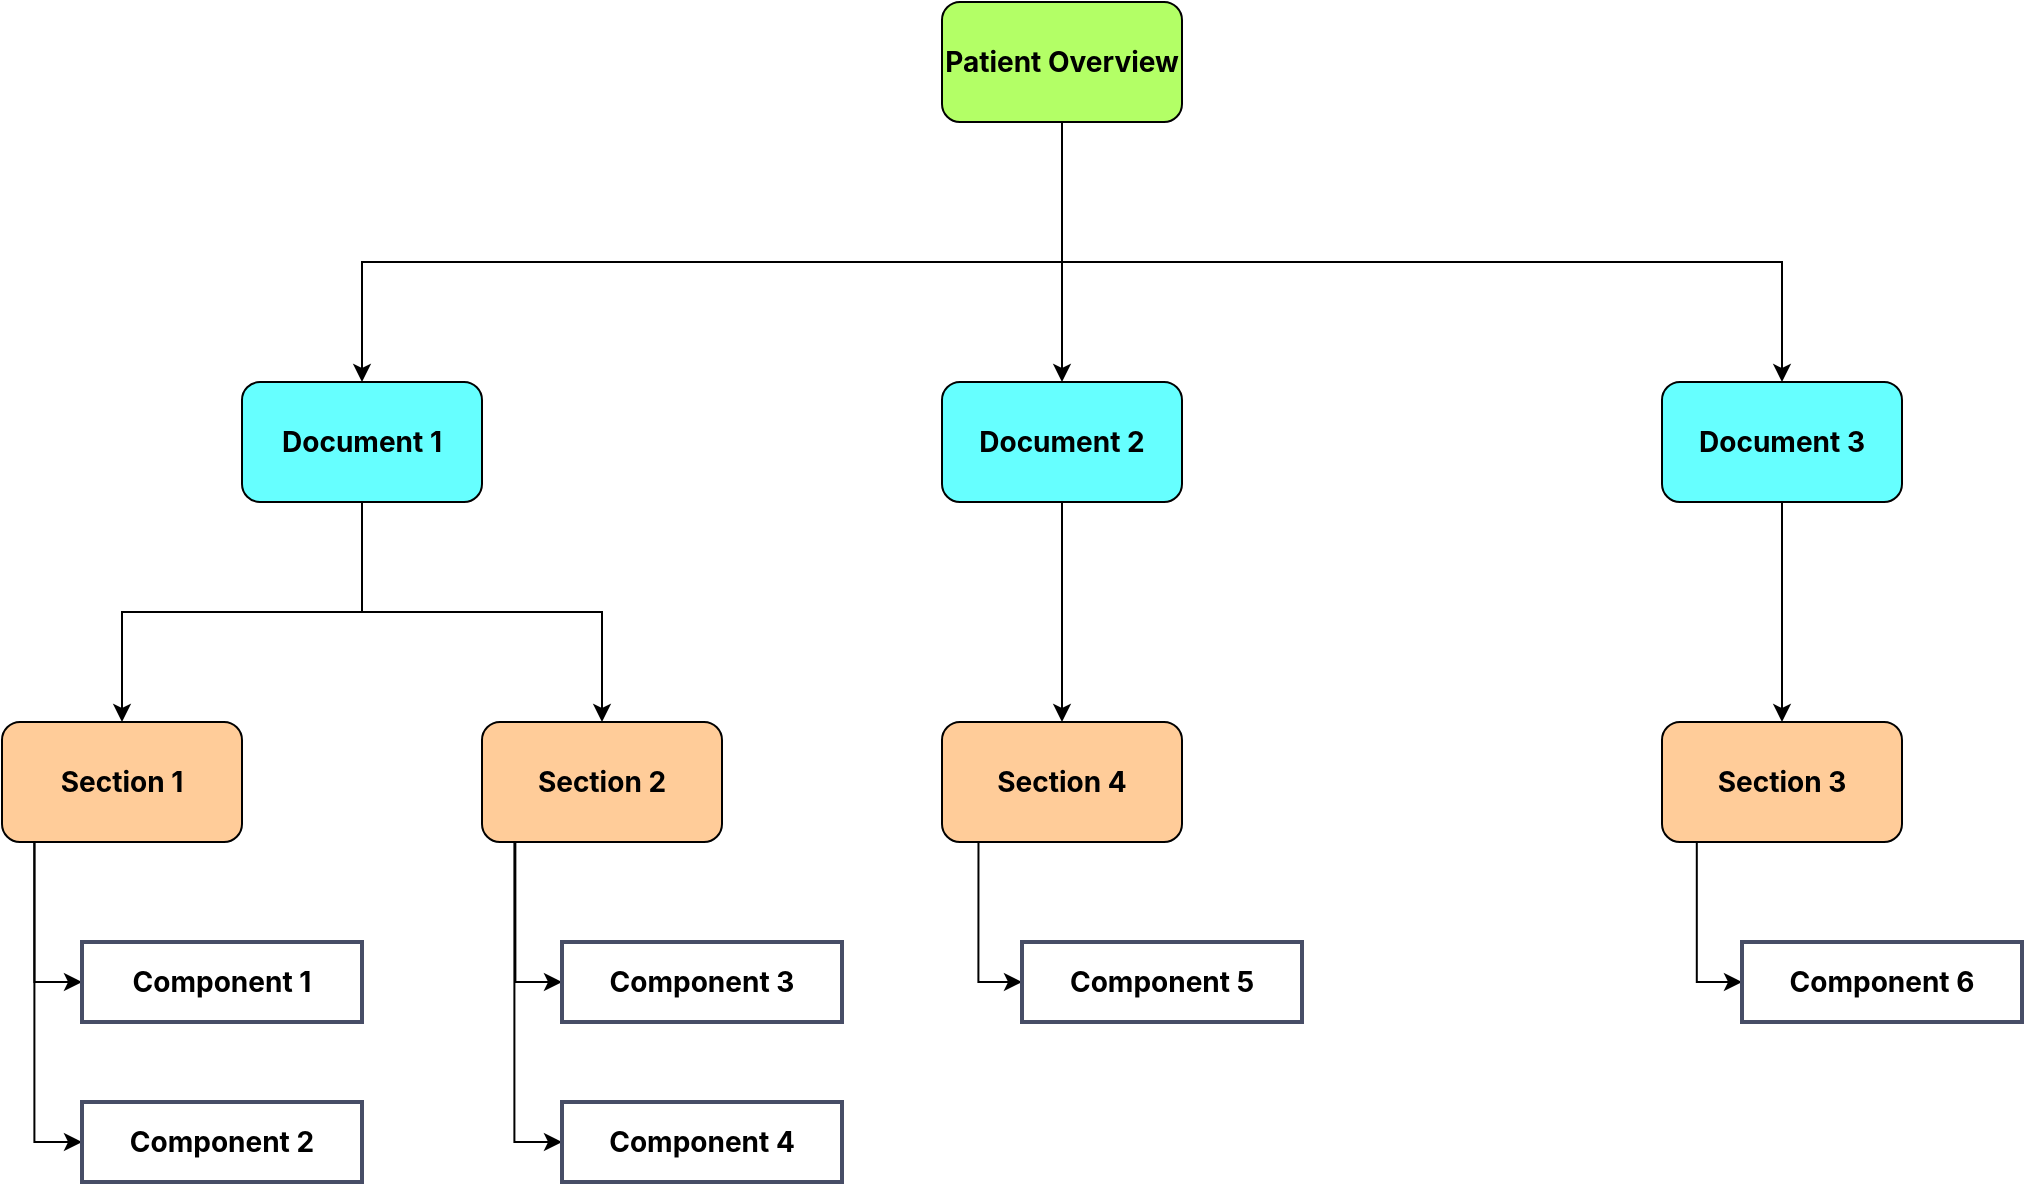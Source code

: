 <mxfile version="24.7.3" type="github">
  <diagram name="Page-1" id="SpickgOE0nm6gupGRb_d">
    <mxGraphModel dx="2577" dy="2097" grid="1" gridSize="10" guides="1" tooltips="1" connect="1" arrows="1" fold="1" page="1" pageScale="1" pageWidth="827" pageHeight="1169" math="0" shadow="0">
      <root>
        <mxCell id="0" />
        <mxCell id="1" parent="0" />
        <mxCell id="4XuZ2V5csh6A0YTOySF0-30" style="edgeStyle=orthogonalEdgeStyle;rounded=0;orthogonalLoop=1;jettySize=auto;html=1;" parent="1" source="4XuZ2V5csh6A0YTOySF0-23" target="4XuZ2V5csh6A0YTOySF0-25" edge="1">
          <mxGeometry relative="1" as="geometry">
            <Array as="points">
              <mxPoint x="500" y="-160" />
              <mxPoint x="150" y="-160" />
            </Array>
          </mxGeometry>
        </mxCell>
        <mxCell id="4XuZ2V5csh6A0YTOySF0-31" style="edgeStyle=orthogonalEdgeStyle;rounded=0;orthogonalLoop=1;jettySize=auto;html=1;" parent="1" source="4XuZ2V5csh6A0YTOySF0-23" target="4XuZ2V5csh6A0YTOySF0-28" edge="1">
          <mxGeometry relative="1" as="geometry">
            <Array as="points">
              <mxPoint x="500" y="-160" />
              <mxPoint x="860" y="-160" />
            </Array>
          </mxGeometry>
        </mxCell>
        <mxCell id="4XuZ2V5csh6A0YTOySF0-32" style="edgeStyle=orthogonalEdgeStyle;rounded=0;orthogonalLoop=1;jettySize=auto;html=1;entryX=0.5;entryY=0;entryDx=0;entryDy=0;" parent="1" source="4XuZ2V5csh6A0YTOySF0-23" target="4XuZ2V5csh6A0YTOySF0-27" edge="1">
          <mxGeometry relative="1" as="geometry" />
        </mxCell>
        <mxCell id="4XuZ2V5csh6A0YTOySF0-23" value="&lt;span style=&quot;font-family: Inter; font-size: 14px;&quot;&gt;&lt;b&gt;Patient Overview&lt;/b&gt;&lt;/span&gt;" style="rounded=1;whiteSpace=wrap;html=1;fillColor=#B3FF66;" parent="1" vertex="1">
          <mxGeometry x="440" y="-290" width="120" height="60" as="geometry" />
        </mxCell>
        <mxCell id="4XuZ2V5csh6A0YTOySF0-33" style="edgeStyle=orthogonalEdgeStyle;rounded=0;orthogonalLoop=1;jettySize=auto;html=1;entryX=0.5;entryY=0;entryDx=0;entryDy=0;" parent="1" source="4XuZ2V5csh6A0YTOySF0-25" target="4XuZ2V5csh6A0YTOySF0-26" edge="1">
          <mxGeometry relative="1" as="geometry" />
        </mxCell>
        <mxCell id="4XuZ2V5csh6A0YTOySF0-34" style="edgeStyle=orthogonalEdgeStyle;rounded=0;orthogonalLoop=1;jettySize=auto;html=1;" parent="1" source="4XuZ2V5csh6A0YTOySF0-25" target="4XuZ2V5csh6A0YTOySF0-29" edge="1">
          <mxGeometry relative="1" as="geometry" />
        </mxCell>
        <mxCell id="4XuZ2V5csh6A0YTOySF0-25" value="&lt;span style=&quot;font-family: Inter; font-size: 14px;&quot;&gt;&lt;b&gt;Document 1&lt;/b&gt;&lt;/span&gt;" style="rounded=1;whiteSpace=wrap;html=1;fillColor=#66FFFF;" parent="1" vertex="1">
          <mxGeometry x="90" y="-100" width="120" height="60" as="geometry" />
        </mxCell>
        <mxCell id="4XuZ2V5csh6A0YTOySF0-41" style="edgeStyle=orthogonalEdgeStyle;rounded=0;orthogonalLoop=1;jettySize=auto;html=1;entryX=0;entryY=0.5;entryDx=0;entryDy=0;exitX=0.135;exitY=0.988;exitDx=0;exitDy=0;exitPerimeter=0;" parent="1" source="4XuZ2V5csh6A0YTOySF0-26" target="4XuZ2V5csh6A0YTOySF0-39" edge="1">
          <mxGeometry relative="1" as="geometry" />
        </mxCell>
        <mxCell id="4XuZ2V5csh6A0YTOySF0-42" style="edgeStyle=orthogonalEdgeStyle;rounded=0;orthogonalLoop=1;jettySize=auto;html=1;entryX=0;entryY=0.5;entryDx=0;entryDy=0;exitX=0.135;exitY=1.007;exitDx=0;exitDy=0;exitPerimeter=0;" parent="1" source="4XuZ2V5csh6A0YTOySF0-26" target="4XuZ2V5csh6A0YTOySF0-40" edge="1">
          <mxGeometry relative="1" as="geometry" />
        </mxCell>
        <mxCell id="4XuZ2V5csh6A0YTOySF0-26" value="&lt;span style=&quot;font-family: Inter; font-size: 14px;&quot;&gt;&lt;b&gt;Section 1&lt;/b&gt;&lt;/span&gt;" style="rounded=1;whiteSpace=wrap;html=1;fillColor=#FFCC99;" parent="1" vertex="1">
          <mxGeometry x="-30" y="70" width="120" height="60" as="geometry" />
        </mxCell>
        <mxCell id="4XuZ2V5csh6A0YTOySF0-37" style="edgeStyle=orthogonalEdgeStyle;rounded=0;orthogonalLoop=1;jettySize=auto;html=1;entryX=0.5;entryY=0;entryDx=0;entryDy=0;" parent="1" source="4XuZ2V5csh6A0YTOySF0-27" target="4XuZ2V5csh6A0YTOySF0-35" edge="1">
          <mxGeometry relative="1" as="geometry" />
        </mxCell>
        <mxCell id="4XuZ2V5csh6A0YTOySF0-27" value="&lt;span style=&quot;font-family: Inter; font-size: 14px;&quot;&gt;&lt;b&gt;Document 2&lt;/b&gt;&lt;/span&gt;" style="rounded=1;whiteSpace=wrap;html=1;fillColor=#66FFFF;" parent="1" vertex="1">
          <mxGeometry x="440" y="-100" width="120" height="60" as="geometry" />
        </mxCell>
        <mxCell id="4XuZ2V5csh6A0YTOySF0-38" style="edgeStyle=orthogonalEdgeStyle;rounded=0;orthogonalLoop=1;jettySize=auto;html=1;entryX=0.5;entryY=0;entryDx=0;entryDy=0;" parent="1" source="4XuZ2V5csh6A0YTOySF0-28" target="4XuZ2V5csh6A0YTOySF0-36" edge="1">
          <mxGeometry relative="1" as="geometry" />
        </mxCell>
        <mxCell id="4XuZ2V5csh6A0YTOySF0-28" value="&lt;span style=&quot;font-family: Inter; font-size: 14px;&quot;&gt;&lt;b&gt;Document 3&lt;/b&gt;&lt;/span&gt;" style="rounded=1;whiteSpace=wrap;html=1;fillColor=#66FFFF;" parent="1" vertex="1">
          <mxGeometry x="800" y="-100" width="120" height="60" as="geometry" />
        </mxCell>
        <mxCell id="4XuZ2V5csh6A0YTOySF0-44" style="edgeStyle=orthogonalEdgeStyle;rounded=0;orthogonalLoop=1;jettySize=auto;html=1;entryX=0;entryY=0.5;entryDx=0;entryDy=0;exitX=0.139;exitY=1;exitDx=0;exitDy=0;exitPerimeter=0;" parent="1" source="4XuZ2V5csh6A0YTOySF0-29" target="4XuZ2V5csh6A0YTOySF0-43" edge="1">
          <mxGeometry relative="1" as="geometry" />
        </mxCell>
        <mxCell id="4XuZ2V5csh6A0YTOySF0-46" style="edgeStyle=orthogonalEdgeStyle;rounded=0;orthogonalLoop=1;jettySize=auto;html=1;entryX=0;entryY=0.5;entryDx=0;entryDy=0;exitX=0.135;exitY=1.007;exitDx=0;exitDy=0;exitPerimeter=0;" parent="1" source="4XuZ2V5csh6A0YTOySF0-29" target="4XuZ2V5csh6A0YTOySF0-45" edge="1">
          <mxGeometry relative="1" as="geometry" />
        </mxCell>
        <mxCell id="4XuZ2V5csh6A0YTOySF0-29" value="&lt;span style=&quot;font-family: Inter; font-size: 14px;&quot;&gt;&lt;b&gt;Section 2&lt;/b&gt;&lt;/span&gt;" style="rounded=1;whiteSpace=wrap;html=1;fillColor=#FFCC99;" parent="1" vertex="1">
          <mxGeometry x="210" y="70" width="120" height="60" as="geometry" />
        </mxCell>
        <mxCell id="4XuZ2V5csh6A0YTOySF0-51" style="edgeStyle=orthogonalEdgeStyle;rounded=0;orthogonalLoop=1;jettySize=auto;html=1;entryX=0;entryY=0.5;entryDx=0;entryDy=0;exitX=0.152;exitY=0.976;exitDx=0;exitDy=0;exitPerimeter=0;" parent="1" source="4XuZ2V5csh6A0YTOySF0-35" target="4XuZ2V5csh6A0YTOySF0-48" edge="1">
          <mxGeometry relative="1" as="geometry" />
        </mxCell>
        <mxCell id="4XuZ2V5csh6A0YTOySF0-35" value="&lt;span style=&quot;font-family: Inter; font-size: 14px;&quot;&gt;&lt;b&gt;Section 4&lt;/b&gt;&lt;/span&gt;" style="rounded=1;whiteSpace=wrap;html=1;fillColor=#FFCC99;" parent="1" vertex="1">
          <mxGeometry x="440" y="70" width="120" height="60" as="geometry" />
        </mxCell>
        <mxCell id="4XuZ2V5csh6A0YTOySF0-53" style="edgeStyle=orthogonalEdgeStyle;rounded=0;orthogonalLoop=1;jettySize=auto;html=1;entryX=0;entryY=0.5;entryDx=0;entryDy=0;exitX=0.145;exitY=0.976;exitDx=0;exitDy=0;exitPerimeter=0;" parent="1" source="4XuZ2V5csh6A0YTOySF0-36" target="4XuZ2V5csh6A0YTOySF0-52" edge="1">
          <mxGeometry relative="1" as="geometry" />
        </mxCell>
        <mxCell id="4XuZ2V5csh6A0YTOySF0-36" value="&lt;span style=&quot;font-family: Inter; font-size: 14px;&quot;&gt;&lt;b&gt;Section 3&lt;/b&gt;&lt;/span&gt;" style="rounded=1;whiteSpace=wrap;html=1;fillColor=#FFCC99;" parent="1" vertex="1">
          <mxGeometry x="800" y="70" width="120" height="60" as="geometry" />
        </mxCell>
        <mxCell id="4XuZ2V5csh6A0YTOySF0-39" value="&lt;b&gt;Component 1&lt;/b&gt;" style="fontSize=14;zwfType=basicShape;rounded=0;strokeWidth=2;strokeColor=#474D66;whiteSpace=wrap;html=1;fontFamily=Inter;" parent="1" vertex="1">
          <mxGeometry x="10" y="180" width="140" height="40" as="geometry" />
        </mxCell>
        <mxCell id="4XuZ2V5csh6A0YTOySF0-40" value="&lt;b&gt;Component 2&lt;/b&gt;" style="fontSize=14;zwfType=basicShape;rounded=0;strokeWidth=2;strokeColor=#474D66;whiteSpace=wrap;html=1;fontFamily=Inter;" parent="1" vertex="1">
          <mxGeometry x="10" y="260" width="140" height="40" as="geometry" />
        </mxCell>
        <mxCell id="4XuZ2V5csh6A0YTOySF0-43" value="&lt;b&gt;Component 3&lt;/b&gt;" style="fontSize=14;zwfType=basicShape;rounded=0;strokeWidth=2;strokeColor=#474D66;whiteSpace=wrap;html=1;fontFamily=Inter;" parent="1" vertex="1">
          <mxGeometry x="250" y="180" width="140" height="40" as="geometry" />
        </mxCell>
        <mxCell id="4XuZ2V5csh6A0YTOySF0-45" value="&lt;b&gt;Component 4&lt;/b&gt;" style="fontSize=14;zwfType=basicShape;rounded=0;strokeWidth=2;strokeColor=#474D66;whiteSpace=wrap;html=1;fontFamily=Inter;" parent="1" vertex="1">
          <mxGeometry x="250" y="260" width="140" height="40" as="geometry" />
        </mxCell>
        <mxCell id="4XuZ2V5csh6A0YTOySF0-48" value="&lt;b&gt;Component 5&lt;/b&gt;" style="fontSize=14;zwfType=basicShape;rounded=0;strokeWidth=2;strokeColor=#474D66;whiteSpace=wrap;html=1;fontFamily=Inter;" parent="1" vertex="1">
          <mxGeometry x="480" y="180" width="140" height="40" as="geometry" />
        </mxCell>
        <mxCell id="4XuZ2V5csh6A0YTOySF0-52" value="&lt;b&gt;Component 6&lt;/b&gt;" style="fontSize=14;zwfType=basicShape;rounded=0;strokeWidth=2;strokeColor=#474D66;whiteSpace=wrap;html=1;fontFamily=Inter;" parent="1" vertex="1">
          <mxGeometry x="840" y="180" width="140" height="40" as="geometry" />
        </mxCell>
      </root>
    </mxGraphModel>
  </diagram>
</mxfile>
